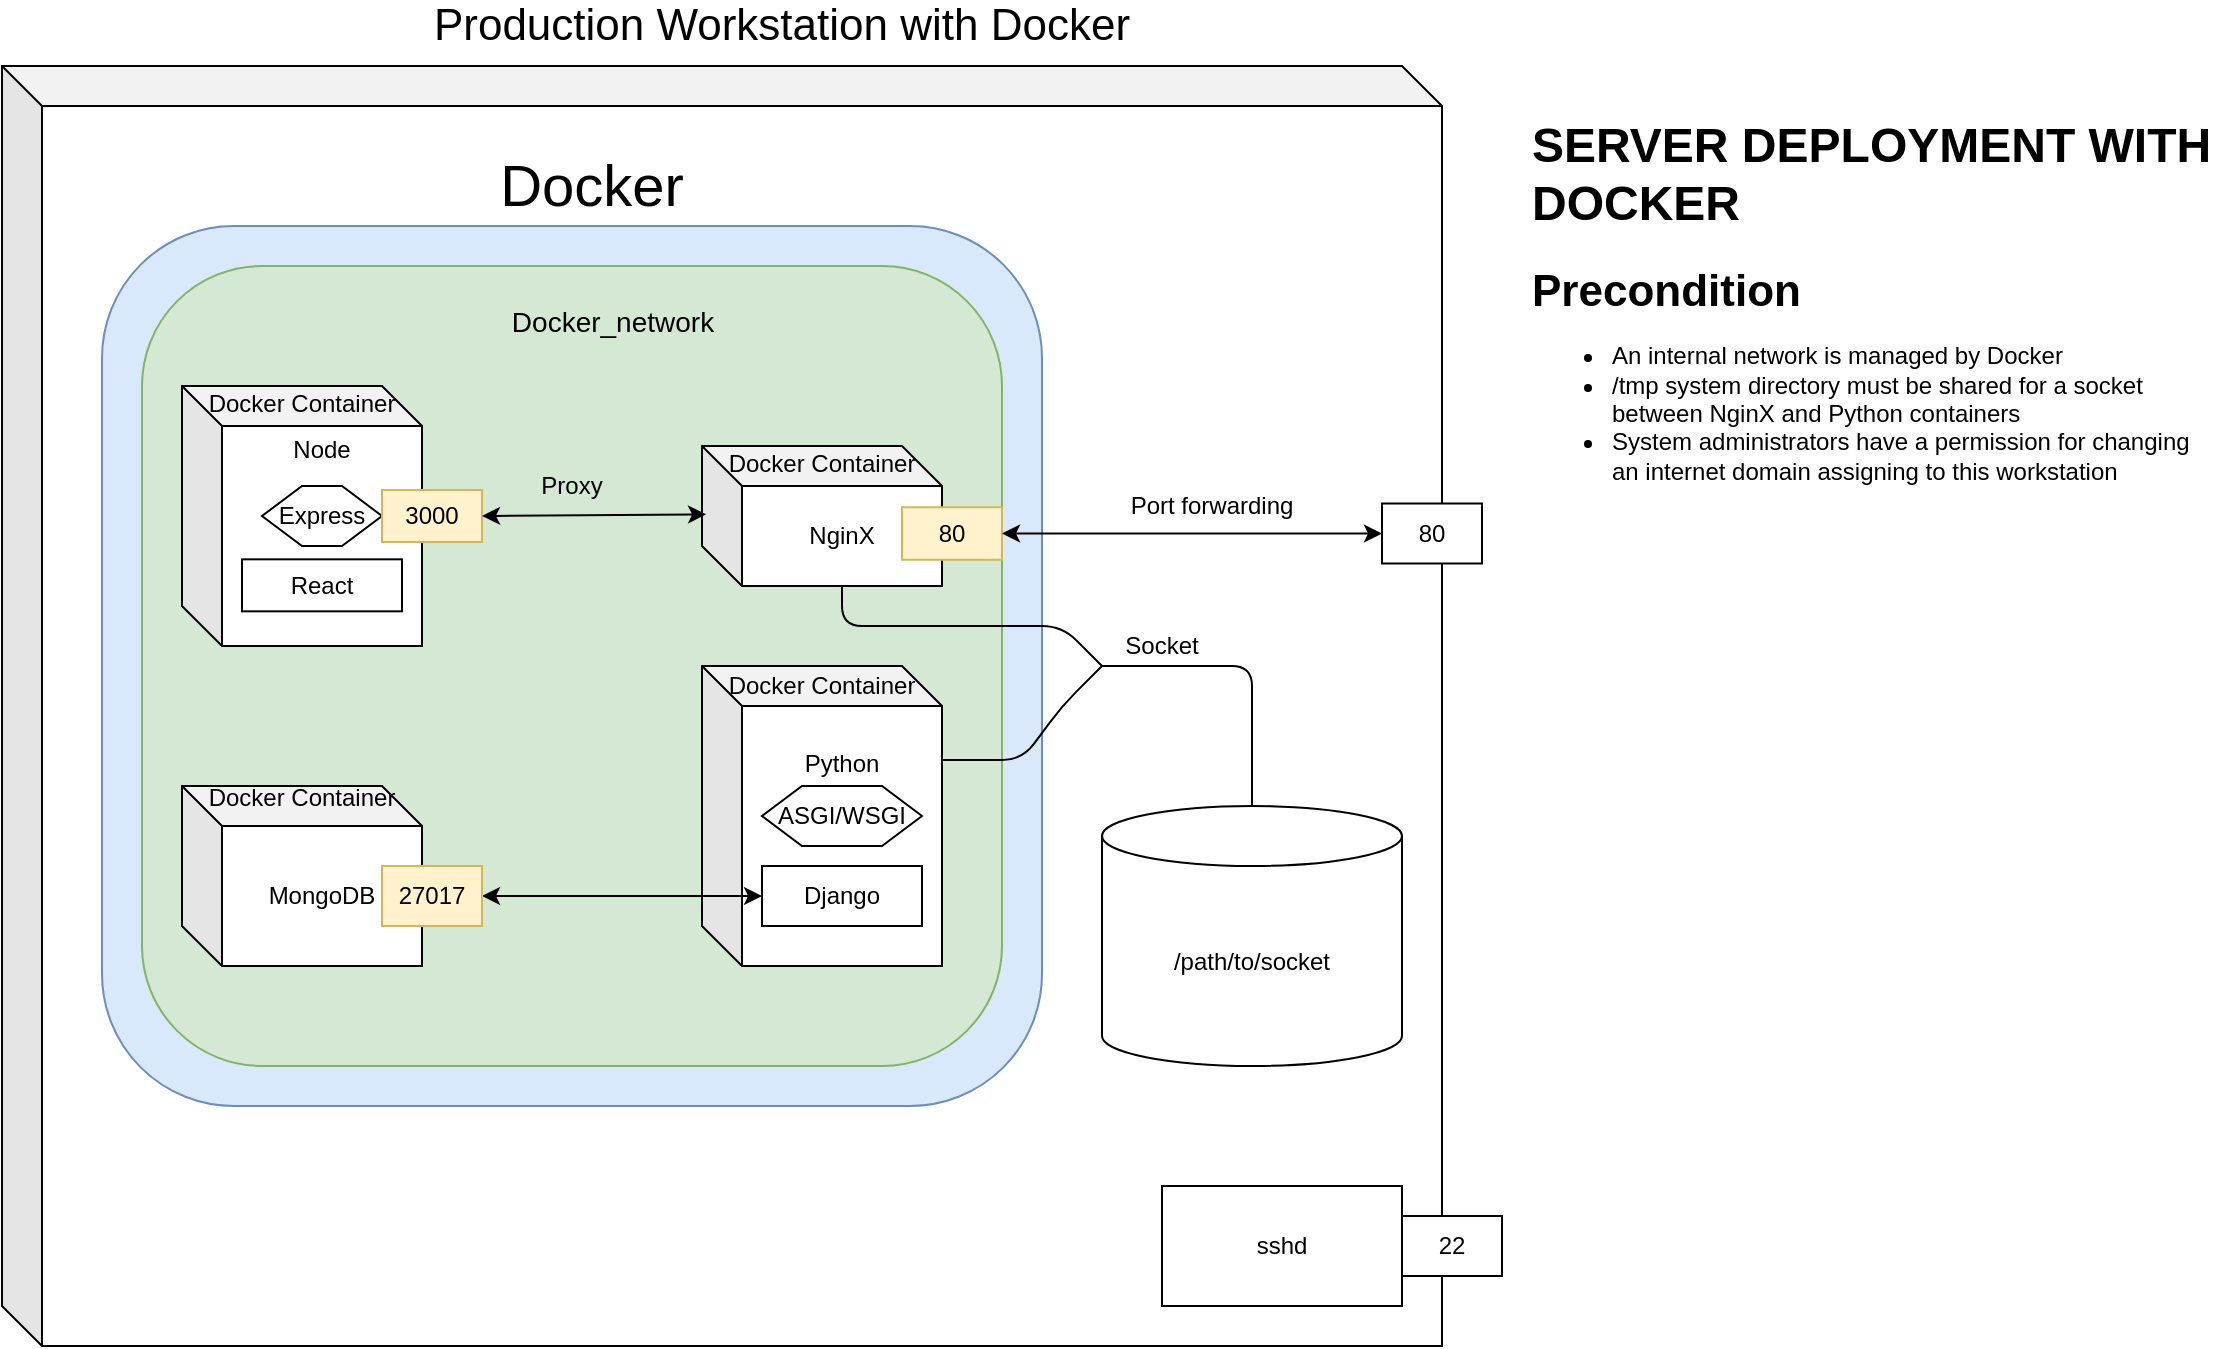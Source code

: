 <mxfile version="14.6.13" type="device"><diagram id="C8wdUfo0EQflsngaQYcJ" name="Page-1"><mxGraphModel dx="1695" dy="519" grid="1" gridSize="10" guides="1" tooltips="1" connect="1" arrows="1" fold="1" page="1" pageScale="1" pageWidth="827" pageHeight="1169" math="0" shadow="0"><root><mxCell id="0"/><mxCell id="1" parent="0"/><mxCell id="ApU_JtWz6fg8j7aV5PsP-1" value="" style="shape=cube;whiteSpace=wrap;html=1;boundedLbl=1;backgroundOutline=1;darkOpacity=0.05;darkOpacity2=0.1;" vertex="1" parent="1"><mxGeometry x="-110" y="210" width="720" height="640" as="geometry"/></mxCell><mxCell id="ApU_JtWz6fg8j7aV5PsP-2" value="&lt;font style=&quot;font-size: 22px&quot;&gt;Production Workstation with Docker&lt;/font&gt;" style="text;html=1;strokeColor=none;fillColor=none;align=center;verticalAlign=middle;whiteSpace=wrap;rounded=0;" vertex="1" parent="1"><mxGeometry x="70" y="180" width="420" height="20" as="geometry"/></mxCell><mxCell id="ApU_JtWz6fg8j7aV5PsP-10" value="80" style="rounded=0;whiteSpace=wrap;html=1;" vertex="1" parent="1"><mxGeometry x="580" y="428.75" width="50" height="30" as="geometry"/></mxCell><mxCell id="ApU_JtWz6fg8j7aV5PsP-41" value="&lt;font style=&quot;font-size: 29px&quot;&gt;Docker&lt;/font&gt;" style="text;html=1;strokeColor=none;fillColor=none;align=center;verticalAlign=middle;whiteSpace=wrap;rounded=0;" vertex="1" parent="1"><mxGeometry x="100" y="260" width="170" height="20" as="geometry"/></mxCell><mxCell id="ApU_JtWz6fg8j7aV5PsP-39" value="" style="rounded=1;whiteSpace=wrap;html=1;fillColor=#dae8fc;strokeColor=#6c8ebf;" vertex="1" parent="1"><mxGeometry x="-60" y="290" width="470" height="440" as="geometry"/></mxCell><mxCell id="ApU_JtWz6fg8j7aV5PsP-46" value="" style="rounded=1;whiteSpace=wrap;html=1;fillColor=#d5e8d4;strokeColor=#82b366;" vertex="1" parent="1"><mxGeometry x="-40" y="310" width="430" height="400" as="geometry"/></mxCell><mxCell id="ApU_JtWz6fg8j7aV5PsP-43" value="&lt;span style=&quot;font-weight: normal&quot;&gt;&lt;font style=&quot;font-size: 14px&quot;&gt;Docker_network&lt;/font&gt;&lt;/span&gt;" style="text;strokeColor=none;fillColor=none;html=1;fontSize=24;fontStyle=1;verticalAlign=middle;align=center;" vertex="1" parent="1"><mxGeometry x="90" y="315" width="210" height="40" as="geometry"/></mxCell><mxCell id="ApU_JtWz6fg8j7aV5PsP-47" value="" style="group" vertex="1" connectable="0" parent="1"><mxGeometry x="-20" y="370" width="150" height="130" as="geometry"/></mxCell><mxCell id="ApU_JtWz6fg8j7aV5PsP-22" value="" style="group" vertex="1" connectable="0" parent="ApU_JtWz6fg8j7aV5PsP-47"><mxGeometry width="120" height="130.0" as="geometry"/></mxCell><mxCell id="ApU_JtWz6fg8j7aV5PsP-9" value="Node&lt;br&gt;&lt;br&gt;&lt;br&gt;&lt;br&gt;&lt;br&gt;&lt;br&gt;&lt;br&gt;" style="shape=cube;whiteSpace=wrap;html=1;boundedLbl=1;backgroundOutline=1;darkOpacity=0.05;darkOpacity2=0.1;" vertex="1" parent="ApU_JtWz6fg8j7aV5PsP-22"><mxGeometry width="120" height="130.0" as="geometry"/></mxCell><mxCell id="ApU_JtWz6fg8j7aV5PsP-8" value="Docker Container" style="text;html=1;strokeColor=none;fillColor=none;align=center;verticalAlign=middle;whiteSpace=wrap;rounded=0;" vertex="1" parent="ApU_JtWz6fg8j7aV5PsP-22"><mxGeometry x="10" width="100" height="17.333" as="geometry"/></mxCell><mxCell id="ApU_JtWz6fg8j7aV5PsP-18" value="React" style="rounded=0;whiteSpace=wrap;html=1;" vertex="1" parent="ApU_JtWz6fg8j7aV5PsP-22"><mxGeometry x="30" y="86.667" width="80" height="26" as="geometry"/></mxCell><mxCell id="ApU_JtWz6fg8j7aV5PsP-58" value="Express" style="shape=hexagon;perimeter=hexagonPerimeter2;whiteSpace=wrap;html=1;fixedSize=1;" vertex="1" parent="ApU_JtWz6fg8j7aV5PsP-22"><mxGeometry x="40" y="50" width="60" height="30" as="geometry"/></mxCell><mxCell id="ApU_JtWz6fg8j7aV5PsP-25" value="3000" style="rounded=0;whiteSpace=wrap;html=1;fillColor=#fff2cc;strokeColor=#d6b656;" vertex="1" parent="ApU_JtWz6fg8j7aV5PsP-47"><mxGeometry x="100" y="52" width="50" height="26" as="geometry"/></mxCell><mxCell id="ApU_JtWz6fg8j7aV5PsP-48" value="" style="group;rotation=90;" vertex="1" connectable="0" parent="1"><mxGeometry x="240" y="510" width="150" height="150" as="geometry"/></mxCell><mxCell id="ApU_JtWz6fg8j7aV5PsP-51" value="" style="group" vertex="1" connectable="0" parent="ApU_JtWz6fg8j7aV5PsP-48"><mxGeometry width="150" height="150" as="geometry"/></mxCell><mxCell id="ApU_JtWz6fg8j7aV5PsP-11" value="Python&lt;br&gt;&lt;br&gt;&lt;br&gt;&lt;br&gt;&lt;br&gt;&lt;br&gt;" style="shape=cube;whiteSpace=wrap;html=1;boundedLbl=1;backgroundOutline=1;darkOpacity=0.05;darkOpacity2=0.1;" vertex="1" parent="ApU_JtWz6fg8j7aV5PsP-51"><mxGeometry width="120" height="150" as="geometry"/></mxCell><mxCell id="ApU_JtWz6fg8j7aV5PsP-20" value="Django" style="rounded=0;whiteSpace=wrap;html=1;" vertex="1" parent="ApU_JtWz6fg8j7aV5PsP-51"><mxGeometry x="30" y="100" width="80" height="30" as="geometry"/></mxCell><mxCell id="ApU_JtWz6fg8j7aV5PsP-12" value="Docker Container" style="text;html=1;strokeColor=none;fillColor=none;align=center;verticalAlign=middle;whiteSpace=wrap;rounded=0;" vertex="1" parent="ApU_JtWz6fg8j7aV5PsP-51"><mxGeometry x="10" width="100" height="20" as="geometry"/></mxCell><mxCell id="ApU_JtWz6fg8j7aV5PsP-59" value="ASGI/WSGI" style="shape=hexagon;perimeter=hexagonPerimeter2;whiteSpace=wrap;html=1;fixedSize=1;" vertex="1" parent="ApU_JtWz6fg8j7aV5PsP-51"><mxGeometry x="30" y="60" width="80" height="30" as="geometry"/></mxCell><mxCell id="ApU_JtWz6fg8j7aV5PsP-52" value="" style="group" vertex="1" connectable="0" parent="1"><mxGeometry x="240" y="400" width="150" height="70" as="geometry"/></mxCell><mxCell id="ApU_JtWz6fg8j7aV5PsP-21" value="" style="group" vertex="1" connectable="0" parent="ApU_JtWz6fg8j7aV5PsP-52"><mxGeometry width="120" height="70" as="geometry"/></mxCell><mxCell id="ApU_JtWz6fg8j7aV5PsP-6" value="NginX" style="shape=cube;whiteSpace=wrap;html=1;boundedLbl=1;backgroundOutline=1;darkOpacity=0.05;darkOpacity2=0.1;" vertex="1" parent="ApU_JtWz6fg8j7aV5PsP-21"><mxGeometry width="120" height="70" as="geometry"/></mxCell><mxCell id="ApU_JtWz6fg8j7aV5PsP-7" value="Docker Container" style="text;html=1;strokeColor=none;fillColor=none;align=center;verticalAlign=middle;whiteSpace=wrap;rounded=0;" vertex="1" parent="ApU_JtWz6fg8j7aV5PsP-21"><mxGeometry x="10" width="100" height="17.5" as="geometry"/></mxCell><mxCell id="ApU_JtWz6fg8j7aV5PsP-24" value="80" style="rounded=0;whiteSpace=wrap;html=1;fillColor=#fff2cc;strokeColor=#d6b656;" vertex="1" parent="ApU_JtWz6fg8j7aV5PsP-52"><mxGeometry x="100" y="30.625" width="50" height="26.25" as="geometry"/></mxCell><mxCell id="ApU_JtWz6fg8j7aV5PsP-53" value="" style="endArrow=classic;startArrow=classic;html=1;entryX=1;entryY=0.5;entryDx=0;entryDy=0;" edge="1" parent="1" source="ApU_JtWz6fg8j7aV5PsP-20" target="ApU_JtWz6fg8j7aV5PsP-31"><mxGeometry width="50" height="50" relative="1" as="geometry"><mxPoint x="130" y="585" as="sourcePoint"/><mxPoint x="230" y="428" as="targetPoint"/></mxGeometry></mxCell><mxCell id="ApU_JtWz6fg8j7aV5PsP-54" value="" style="endArrow=classic;startArrow=classic;html=1;entryX=0.017;entryY=0.488;entryDx=0;entryDy=0;entryPerimeter=0;exitX=1;exitY=0.5;exitDx=0;exitDy=0;" edge="1" parent="1" source="ApU_JtWz6fg8j7aV5PsP-25" target="ApU_JtWz6fg8j7aV5PsP-6"><mxGeometry width="50" height="50" relative="1" as="geometry"><mxPoint x="140" y="440" as="sourcePoint"/><mxPoint x="239.04" y="438" as="targetPoint"/></mxGeometry></mxCell><mxCell id="ApU_JtWz6fg8j7aV5PsP-55" value="Proxy" style="text;html=1;strokeColor=none;fillColor=none;align=center;verticalAlign=middle;whiteSpace=wrap;rounded=0;" vertex="1" parent="1"><mxGeometry x="155" y="410" width="40" height="20" as="geometry"/></mxCell><mxCell id="ApU_JtWz6fg8j7aV5PsP-57" value="" style="group" vertex="1" connectable="0" parent="1"><mxGeometry x="-60" y="570" width="190" height="90" as="geometry"/></mxCell><mxCell id="ApU_JtWz6fg8j7aV5PsP-49" value="" style="group" vertex="1" connectable="0" parent="ApU_JtWz6fg8j7aV5PsP-57"><mxGeometry x="40" width="150" height="90" as="geometry"/></mxCell><mxCell id="ApU_JtWz6fg8j7aV5PsP-27" value="" style="group" vertex="1" connectable="0" parent="ApU_JtWz6fg8j7aV5PsP-49"><mxGeometry width="120" height="90" as="geometry"/></mxCell><mxCell id="ApU_JtWz6fg8j7aV5PsP-28" value="MongoDB" style="shape=cube;whiteSpace=wrap;html=1;boundedLbl=1;backgroundOutline=1;darkOpacity=0.05;darkOpacity2=0.1;" vertex="1" parent="ApU_JtWz6fg8j7aV5PsP-27"><mxGeometry width="120" height="90" as="geometry"/></mxCell><mxCell id="ApU_JtWz6fg8j7aV5PsP-29" value="Docker Container" style="text;html=1;strokeColor=none;fillColor=none;align=center;verticalAlign=middle;whiteSpace=wrap;rounded=0;" vertex="1" parent="ApU_JtWz6fg8j7aV5PsP-27"><mxGeometry x="10" width="100" height="12" as="geometry"/></mxCell><mxCell id="ApU_JtWz6fg8j7aV5PsP-31" value="27017" style="rounded=0;whiteSpace=wrap;html=1;fillColor=#fff2cc;strokeColor=#d6b656;" vertex="1" parent="ApU_JtWz6fg8j7aV5PsP-57"><mxGeometry x="140" y="40" width="50" height="30" as="geometry"/></mxCell><mxCell id="ApU_JtWz6fg8j7aV5PsP-60" value="/path/to/socket" style="shape=cylinder3;whiteSpace=wrap;html=1;boundedLbl=1;backgroundOutline=1;size=15;" vertex="1" parent="1"><mxGeometry x="440" y="580" width="150" height="130" as="geometry"/></mxCell><mxCell id="ApU_JtWz6fg8j7aV5PsP-63" value="" style="endArrow=none;html=1;entryX=0.5;entryY=0;entryDx=0;entryDy=0;entryPerimeter=0;" edge="1" parent="1" target="ApU_JtWz6fg8j7aV5PsP-60"><mxGeometry width="50" height="50" relative="1" as="geometry"><mxPoint x="440" y="510" as="sourcePoint"/><mxPoint x="430" y="530" as="targetPoint"/><Array as="points"><mxPoint x="515" y="510"/></Array></mxGeometry></mxCell><mxCell id="ApU_JtWz6fg8j7aV5PsP-64" value="" style="endArrow=none;html=1;entryX=0;entryY=0.5;entryDx=0;entryDy=0;exitX=0;exitY=0;exitDx=70;exitDy=70;exitPerimeter=0;" edge="1" parent="1" source="ApU_JtWz6fg8j7aV5PsP-6"><mxGeometry width="50" height="50" relative="1" as="geometry"><mxPoint x="380" y="580" as="sourcePoint"/><mxPoint x="440" y="510" as="targetPoint"/><Array as="points"><mxPoint x="310" y="490"/><mxPoint x="420" y="490"/></Array></mxGeometry></mxCell><mxCell id="ApU_JtWz6fg8j7aV5PsP-66" value="" style="endArrow=none;html=1;entryX=0;entryY=0.5;entryDx=0;entryDy=0;exitX=1;exitY=0.313;exitDx=0;exitDy=0;exitPerimeter=0;" edge="1" parent="1" source="ApU_JtWz6fg8j7aV5PsP-11"><mxGeometry width="50" height="50" relative="1" as="geometry"><mxPoint x="350" y="557" as="sourcePoint"/><mxPoint x="440" y="510" as="targetPoint"/><Array as="points"><mxPoint x="400" y="557"/><mxPoint x="420" y="530"/></Array></mxGeometry></mxCell><mxCell id="ApU_JtWz6fg8j7aV5PsP-68" value="Socket" style="text;html=1;strokeColor=none;fillColor=none;align=center;verticalAlign=middle;whiteSpace=wrap;rounded=0;" vertex="1" parent="1"><mxGeometry x="450" y="490" width="40" height="20" as="geometry"/></mxCell><mxCell id="ApU_JtWz6fg8j7aV5PsP-69" value="" style="endArrow=classic;startArrow=classic;html=1;entryX=0;entryY=0.5;entryDx=0;entryDy=0;exitX=1;exitY=0.5;exitDx=0;exitDy=0;" edge="1" parent="1" source="ApU_JtWz6fg8j7aV5PsP-24" target="ApU_JtWz6fg8j7aV5PsP-10"><mxGeometry width="50" height="50" relative="1" as="geometry"><mxPoint x="380" y="520" as="sourcePoint"/><mxPoint x="430" y="470" as="targetPoint"/></mxGeometry></mxCell><mxCell id="ApU_JtWz6fg8j7aV5PsP-70" value="Port forwarding" style="text;html=1;strokeColor=none;fillColor=none;align=center;verticalAlign=middle;whiteSpace=wrap;rounded=0;" vertex="1" parent="1"><mxGeometry x="440" y="420" width="110" height="20" as="geometry"/></mxCell><mxCell id="ApU_JtWz6fg8j7aV5PsP-71" value="sshd" style="rounded=0;whiteSpace=wrap;html=1;" vertex="1" parent="1"><mxGeometry x="470" y="770" width="120" height="60" as="geometry"/></mxCell><mxCell id="ApU_JtWz6fg8j7aV5PsP-73" value="22" style="rounded=0;whiteSpace=wrap;html=1;" vertex="1" parent="1"><mxGeometry x="590" y="785" width="50" height="30" as="geometry"/></mxCell><mxCell id="ApU_JtWz6fg8j7aV5PsP-74" value="&lt;h1&gt;SERVER DEPLOYMENT WITH DOCKER&lt;/h1&gt;&lt;p&gt;&lt;b&gt;&lt;font style=&quot;font-size: 22px&quot;&gt;Precondition&lt;/font&gt;&lt;/b&gt;&lt;/p&gt;&lt;p&gt;&lt;/p&gt;&lt;ul&gt;&lt;li&gt;An internal network is managed by Docker&lt;/li&gt;&lt;li&gt;/tmp system directory must be shared for a socket between NginX and Python containers&lt;/li&gt;&lt;li&gt;System administrators have a permission for changing an internet domain assigning to this workstation&lt;/li&gt;&lt;/ul&gt;&lt;p&gt;&lt;/p&gt;" style="text;html=1;strokeColor=none;fillColor=none;spacing=5;spacingTop=-20;whiteSpace=wrap;overflow=hidden;rounded=0;" vertex="1" parent="1"><mxGeometry x="650" y="230" width="350" height="240" as="geometry"/></mxCell></root></mxGraphModel></diagram></mxfile>